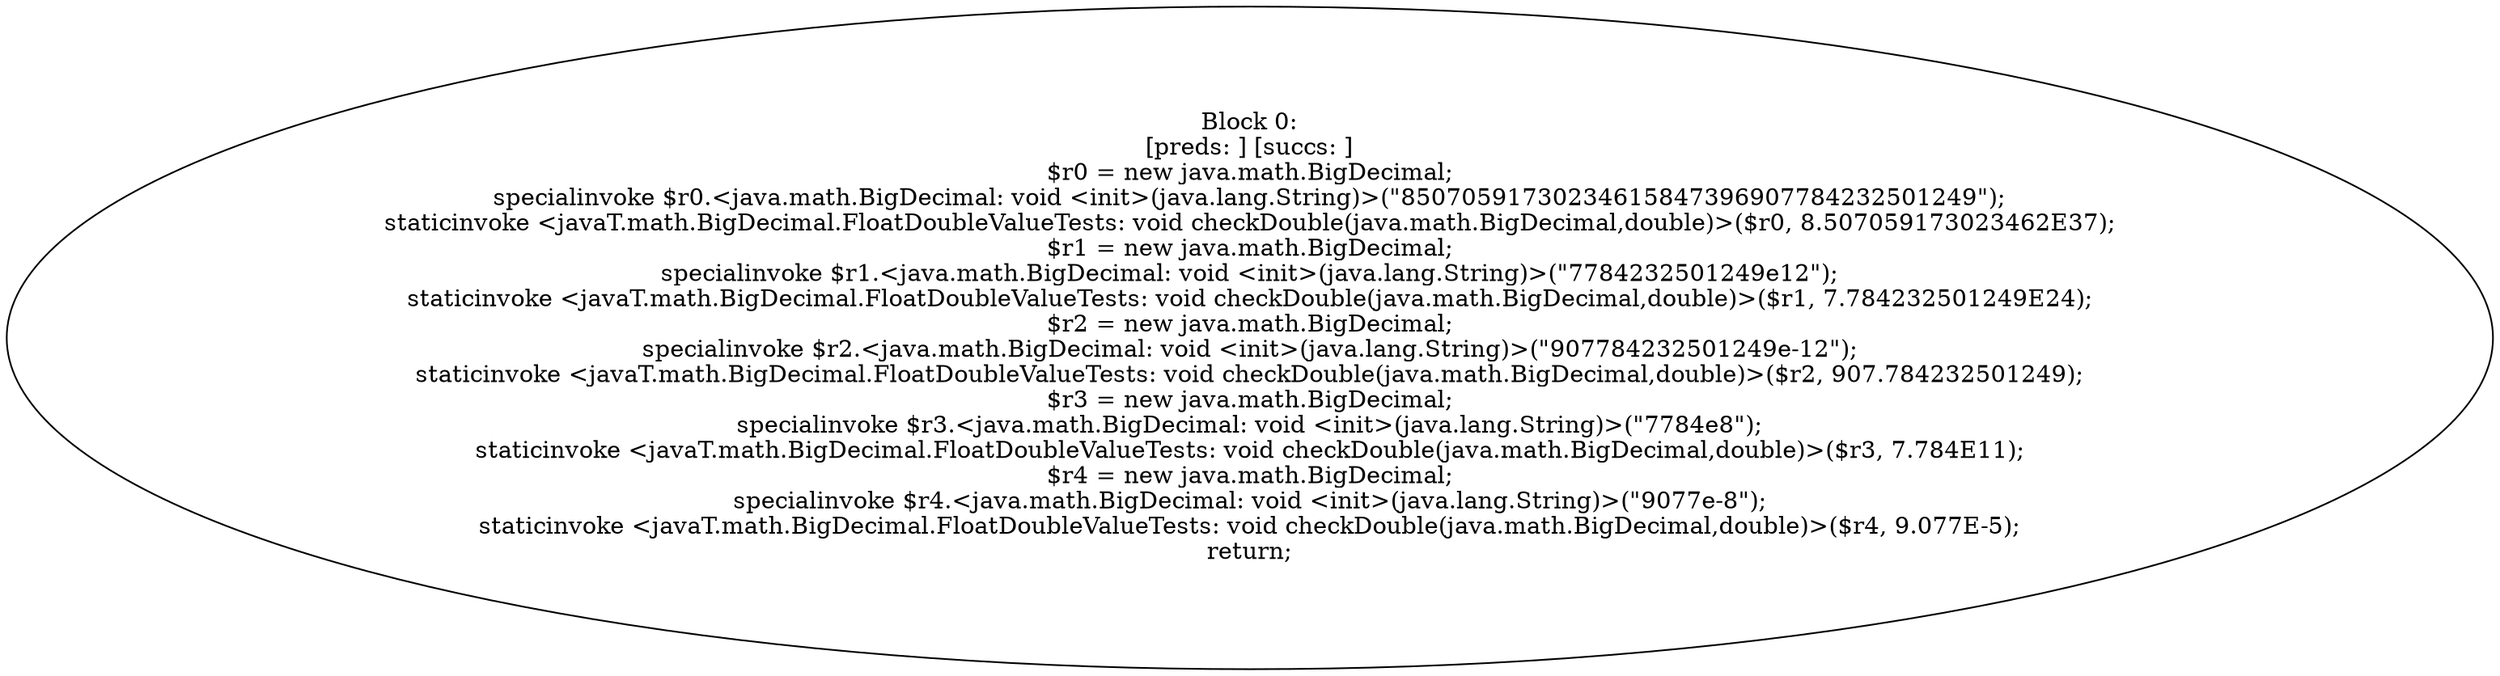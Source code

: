 digraph "unitGraph" {
    "Block 0:
[preds: ] [succs: ]
$r0 = new java.math.BigDecimal;
specialinvoke $r0.<java.math.BigDecimal: void <init>(java.lang.String)>(\"85070591730234615847396907784232501249\");
staticinvoke <javaT.math.BigDecimal.FloatDoubleValueTests: void checkDouble(java.math.BigDecimal,double)>($r0, 8.507059173023462E37);
$r1 = new java.math.BigDecimal;
specialinvoke $r1.<java.math.BigDecimal: void <init>(java.lang.String)>(\"7784232501249e12\");
staticinvoke <javaT.math.BigDecimal.FloatDoubleValueTests: void checkDouble(java.math.BigDecimal,double)>($r1, 7.784232501249E24);
$r2 = new java.math.BigDecimal;
specialinvoke $r2.<java.math.BigDecimal: void <init>(java.lang.String)>(\"907784232501249e-12\");
staticinvoke <javaT.math.BigDecimal.FloatDoubleValueTests: void checkDouble(java.math.BigDecimal,double)>($r2, 907.784232501249);
$r3 = new java.math.BigDecimal;
specialinvoke $r3.<java.math.BigDecimal: void <init>(java.lang.String)>(\"7784e8\");
staticinvoke <javaT.math.BigDecimal.FloatDoubleValueTests: void checkDouble(java.math.BigDecimal,double)>($r3, 7.784E11);
$r4 = new java.math.BigDecimal;
specialinvoke $r4.<java.math.BigDecimal: void <init>(java.lang.String)>(\"9077e-8\");
staticinvoke <javaT.math.BigDecimal.FloatDoubleValueTests: void checkDouble(java.math.BigDecimal,double)>($r4, 9.077E-5);
return;
"
}

